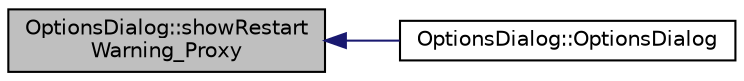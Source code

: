 digraph "OptionsDialog::showRestartWarning_Proxy"
{
  edge [fontname="Helvetica",fontsize="10",labelfontname="Helvetica",labelfontsize="10"];
  node [fontname="Helvetica",fontsize="10",shape=record];
  rankdir="LR";
  Node89 [label="OptionsDialog::showRestart\lWarning_Proxy",height=0.2,width=0.4,color="black", fillcolor="grey75", style="filled", fontcolor="black"];
  Node89 -> Node90 [dir="back",color="midnightblue",fontsize="10",style="solid",fontname="Helvetica"];
  Node90 [label="OptionsDialog::OptionsDialog",height=0.2,width=0.4,color="black", fillcolor="white", style="filled",URL="$class_options_dialog.html#af337a8527d06061c7dd91e626854d735"];
}

